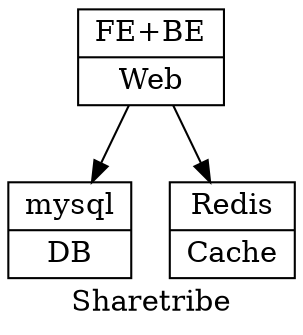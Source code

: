 digraph G {
  label="Sharetribe"
  web[label="{FE+BE|Web}",shape=record]
  db[label="{mysql|DB}",shape=record]
  redis[label="{Redis|Cache}",shape=record]
  web -> {db,redis,db}
}
